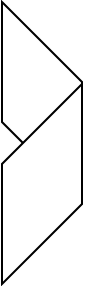 <mxfile version="27.1.6">
  <diagram name="第 1 页" id="kznlteWUn3KmWcP4RQMC">
    <mxGraphModel dx="251" dy="313" grid="1" gridSize="10" guides="1" tooltips="1" connect="1" arrows="1" fold="1" page="1" pageScale="1" pageWidth="827" pageHeight="1169" math="0" shadow="0">
      <root>
        <mxCell id="0" />
        <mxCell id="1" parent="0" />
        <mxCell id="7oB5HNwVSzgeoQxGZMkS-3" value="" style="shape=parallelogram;perimeter=parallelogramPerimeter;whiteSpace=wrap;html=1;fixedSize=1;rotation=90;size=40;strokeColor=default;" vertex="1" parent="1">
          <mxGeometry x="50" y="109" width="100" height="40" as="geometry" />
        </mxCell>
        <mxCell id="7oB5HNwVSzgeoQxGZMkS-4" value="" style="shape=parallelogram;perimeter=parallelogramPerimeter;whiteSpace=wrap;html=1;fixedSize=1;rotation=90;size=40;flipV=1;strokeColor=default;" vertex="1" parent="1">
          <mxGeometry x="50" y="150" width="100" height="40" as="geometry" />
        </mxCell>
      </root>
    </mxGraphModel>
  </diagram>
</mxfile>
